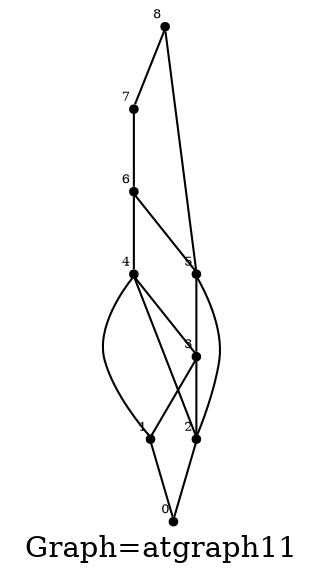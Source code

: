 /* Created by igraph 0.8.0-pre+0200568 */
graph {
  graph [
    label="Graph=atgraph11"
    labelloc=bottom
  ];
  0 [
    pos="0.000000,2.000000!"
    shape=point
    fontsize=6
    xlabel=0
  ];
  1 [
    pos="1.000000,2.000000!"
    shape=point
    fontsize=6
    xlabel=1
  ];
  2 [
    pos="2.000000,2.000000!"
    shape=point
    fontsize=6
    xlabel=2
  ];
  3 [
    pos="3.000000,2.000000!"
    shape=point
    fontsize=6
    xlabel=3
  ];
  4 [
    pos="4.000000,0.000000!"
    shape=point
    fontsize=6
    xlabel=4
  ];
  5 [
    pos="3.900000,1.000000!"
    shape=point
    fontsize=6
    xlabel=5
  ];
  6 [
    pos="4.000000,2.000000!"
    shape=point
    fontsize=6
    xlabel=6
  ];
  7 [
    pos="3.900000,3.000000!"
    shape=point
    fontsize=6
    xlabel=7
  ];
  8 [
    pos="4.000000,4.000000!"
    shape=point
    fontsize=6
    xlabel=8
  ];

  1 -- 0;
  2 -- 0;
  3 -- 1;
  4 -- 1;
  3 -- 2;
  4 -- 2;
  5 -- 2;
  5 -- 3;
  4 -- 3;
  6 -- 4;
  6 -- 5;
  8 -- 5;
  7 -- 6;
  8 -- 7;
}
